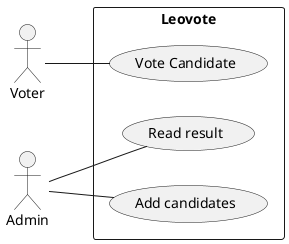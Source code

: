 @startuml

actor Voter as V
actor Admin as A

left to right direction

rectangle "Leovote" {
    V -- (Vote Candidate)
    A -- (Read result)
    A -- (Add candidates)
}

@enduml
